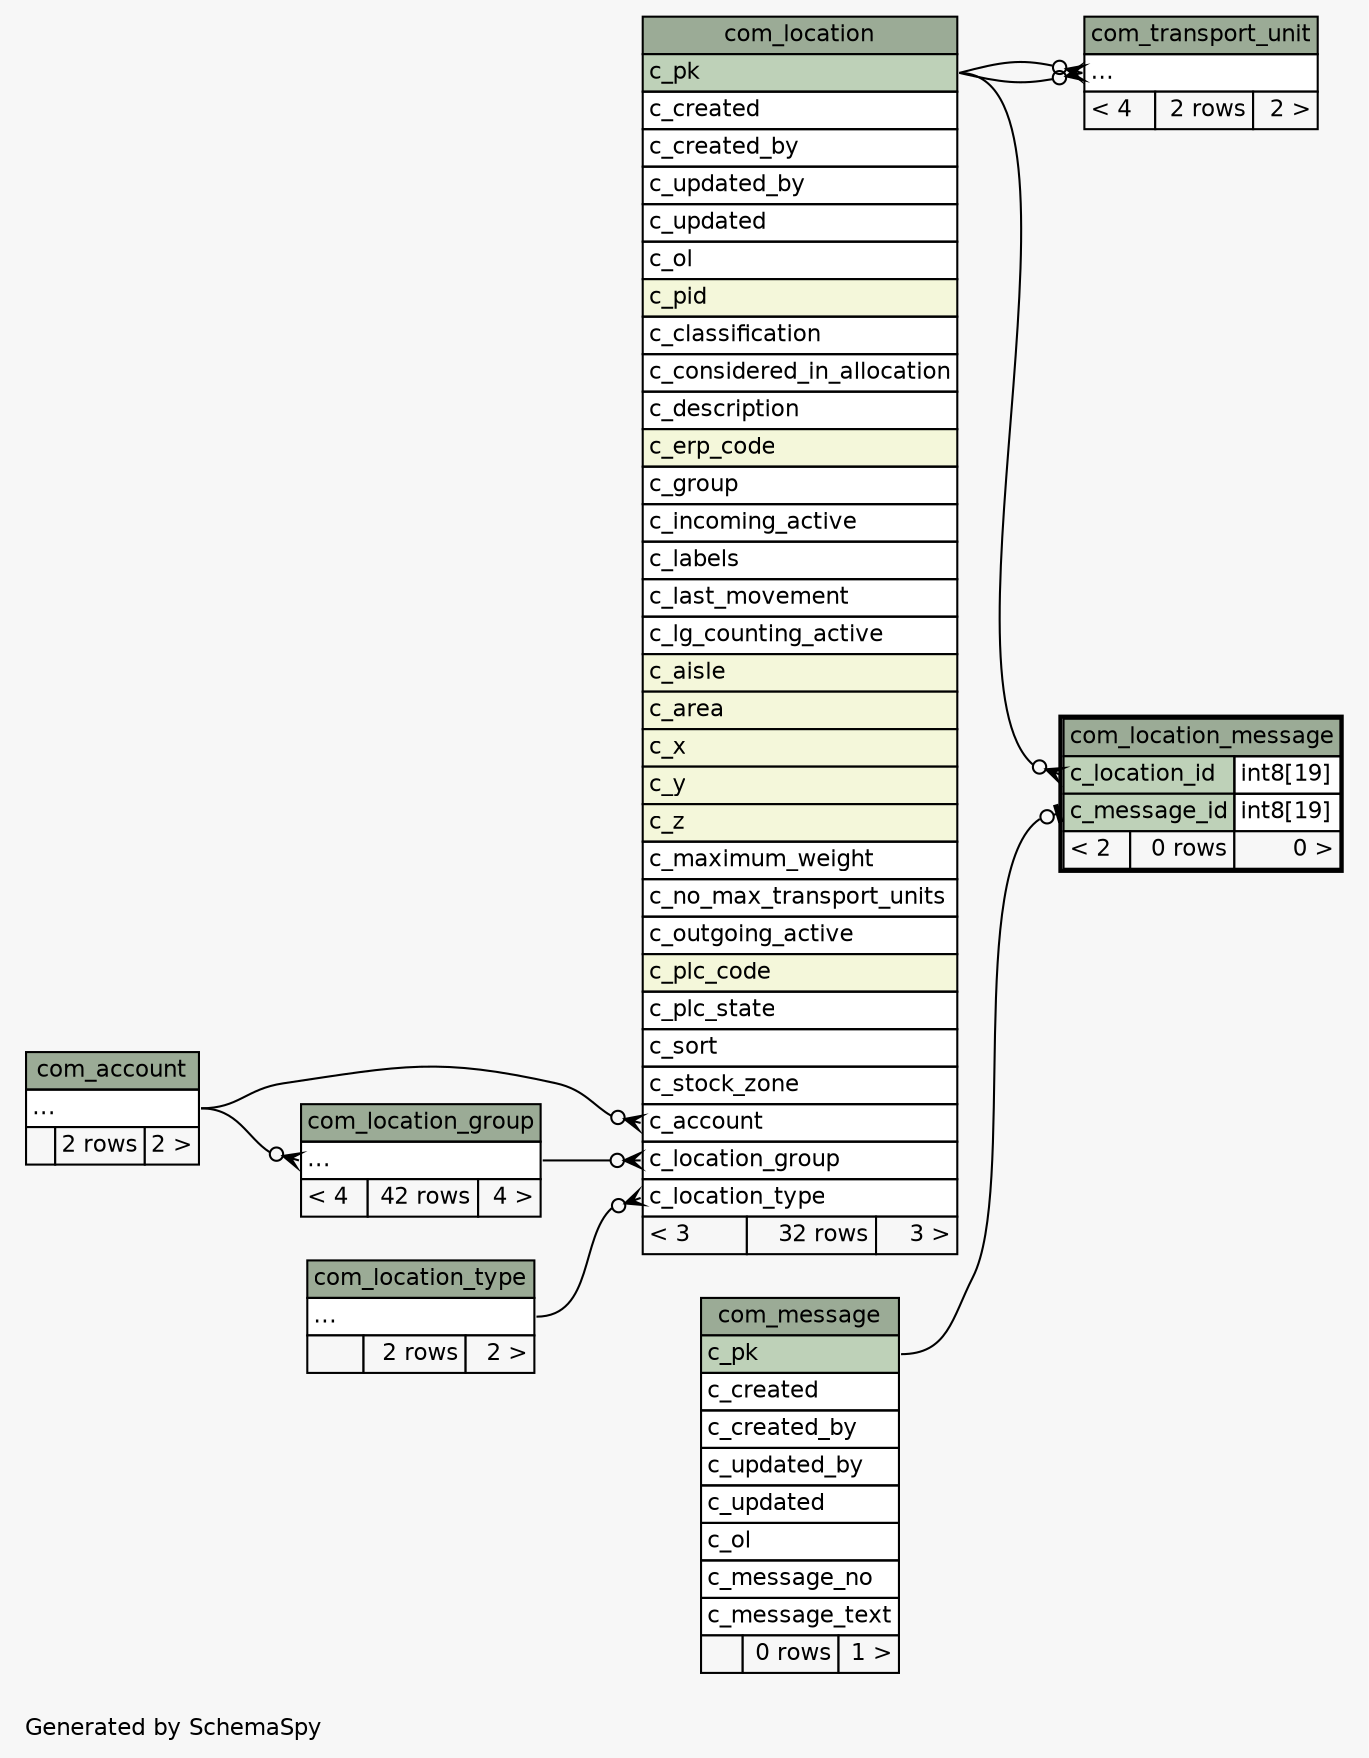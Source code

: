 // dot 2.43.0 on Linux 6.5.0-1025-azure
// SchemaSpy rev Unknown
digraph "twoDegreesRelationshipsDiagram" {
  graph [
    rankdir="RL"
    bgcolor="#f7f7f7"
    label="\nGenerated by SchemaSpy"
    labeljust="l"
    nodesep="0.18"
    ranksep="0.46"
    fontname="Helvetica"
    fontsize="11"
  ];
  node [
    fontname="Helvetica"
    fontsize="11"
    shape="plaintext"
  ];
  edge [
    arrowsize="0.8"
  ];
  "com_location":"c_account":w -> "com_account":"elipses":e [arrowhead=none dir=back arrowtail=crowodot];
  "com_location":"c_location_group":w -> "com_location_group":"elipses":e [arrowhead=none dir=back arrowtail=crowodot];
  "com_location":"c_location_type":w -> "com_location_type":"elipses":e [arrowhead=none dir=back arrowtail=crowodot];
  "com_location_group":"elipses":w -> "com_account":"elipses":e [arrowhead=none dir=back arrowtail=crowodot];
  "com_location_message":"c_location_id":w -> "com_location":"c_pk":e [arrowhead=none dir=back arrowtail=crowodot];
  "com_location_message":"c_message_id":w -> "com_message":"c_pk":e [arrowhead=none dir=back arrowtail=teeodot];
  "com_transport_unit":"elipses":w -> "com_location":"c_pk":e [arrowhead=none dir=back arrowtail=crowodot];
  "com_transport_unit":"elipses":w -> "com_location":"c_pk":e [arrowhead=none dir=back arrowtail=crowodot];
  "com_account" [
    label=<
    <TABLE BORDER="0" CELLBORDER="1" CELLSPACING="0" BGCOLOR="#ffffff">
      <TR><TD COLSPAN="3" BGCOLOR="#9bab96" ALIGN="CENTER">com_account</TD></TR>
      <TR><TD PORT="elipses" COLSPAN="3" ALIGN="LEFT">...</TD></TR>
      <TR><TD ALIGN="LEFT" BGCOLOR="#f7f7f7">  </TD><TD ALIGN="RIGHT" BGCOLOR="#f7f7f7">2 rows</TD><TD ALIGN="RIGHT" BGCOLOR="#f7f7f7">2 &gt;</TD></TR>
    </TABLE>>
    URL="com_account.html"
    tooltip="com_account"
  ];
  "com_location" [
    label=<
    <TABLE BORDER="0" CELLBORDER="1" CELLSPACING="0" BGCOLOR="#ffffff">
      <TR><TD COLSPAN="3" BGCOLOR="#9bab96" ALIGN="CENTER">com_location</TD></TR>
      <TR><TD PORT="c_pk" COLSPAN="3" BGCOLOR="#bed1b8" ALIGN="LEFT">c_pk</TD></TR>
      <TR><TD PORT="c_created" COLSPAN="3" ALIGN="LEFT">c_created</TD></TR>
      <TR><TD PORT="c_created_by" COLSPAN="3" ALIGN="LEFT">c_created_by</TD></TR>
      <TR><TD PORT="c_updated_by" COLSPAN="3" ALIGN="LEFT">c_updated_by</TD></TR>
      <TR><TD PORT="c_updated" COLSPAN="3" ALIGN="LEFT">c_updated</TD></TR>
      <TR><TD PORT="c_ol" COLSPAN="3" ALIGN="LEFT">c_ol</TD></TR>
      <TR><TD PORT="c_pid" COLSPAN="3" BGCOLOR="#f4f7da" ALIGN="LEFT">c_pid</TD></TR>
      <TR><TD PORT="c_classification" COLSPAN="3" ALIGN="LEFT">c_classification</TD></TR>
      <TR><TD PORT="c_considered_in_allocation" COLSPAN="3" ALIGN="LEFT">c_considered_in_allocation</TD></TR>
      <TR><TD PORT="c_description" COLSPAN="3" ALIGN="LEFT">c_description</TD></TR>
      <TR><TD PORT="c_erp_code" COLSPAN="3" BGCOLOR="#f4f7da" ALIGN="LEFT">c_erp_code</TD></TR>
      <TR><TD PORT="c_group" COLSPAN="3" ALIGN="LEFT">c_group</TD></TR>
      <TR><TD PORT="c_incoming_active" COLSPAN="3" ALIGN="LEFT">c_incoming_active</TD></TR>
      <TR><TD PORT="c_labels" COLSPAN="3" ALIGN="LEFT">c_labels</TD></TR>
      <TR><TD PORT="c_last_movement" COLSPAN="3" ALIGN="LEFT">c_last_movement</TD></TR>
      <TR><TD PORT="c_lg_counting_active" COLSPAN="3" ALIGN="LEFT">c_lg_counting_active</TD></TR>
      <TR><TD PORT="c_aisle" COLSPAN="3" BGCOLOR="#f4f7da" ALIGN="LEFT">c_aisle</TD></TR>
      <TR><TD PORT="c_area" COLSPAN="3" BGCOLOR="#f4f7da" ALIGN="LEFT">c_area</TD></TR>
      <TR><TD PORT="c_x" COLSPAN="3" BGCOLOR="#f4f7da" ALIGN="LEFT">c_x</TD></TR>
      <TR><TD PORT="c_y" COLSPAN="3" BGCOLOR="#f4f7da" ALIGN="LEFT">c_y</TD></TR>
      <TR><TD PORT="c_z" COLSPAN="3" BGCOLOR="#f4f7da" ALIGN="LEFT">c_z</TD></TR>
      <TR><TD PORT="c_maximum_weight" COLSPAN="3" ALIGN="LEFT">c_maximum_weight</TD></TR>
      <TR><TD PORT="c_no_max_transport_units" COLSPAN="3" ALIGN="LEFT">c_no_max_transport_units</TD></TR>
      <TR><TD PORT="c_outgoing_active" COLSPAN="3" ALIGN="LEFT">c_outgoing_active</TD></TR>
      <TR><TD PORT="c_plc_code" COLSPAN="3" BGCOLOR="#f4f7da" ALIGN="LEFT">c_plc_code</TD></TR>
      <TR><TD PORT="c_plc_state" COLSPAN="3" ALIGN="LEFT">c_plc_state</TD></TR>
      <TR><TD PORT="c_sort" COLSPAN="3" ALIGN="LEFT">c_sort</TD></TR>
      <TR><TD PORT="c_stock_zone" COLSPAN="3" ALIGN="LEFT">c_stock_zone</TD></TR>
      <TR><TD PORT="c_account" COLSPAN="3" ALIGN="LEFT">c_account</TD></TR>
      <TR><TD PORT="c_location_group" COLSPAN="3" ALIGN="LEFT">c_location_group</TD></TR>
      <TR><TD PORT="c_location_type" COLSPAN="3" ALIGN="LEFT">c_location_type</TD></TR>
      <TR><TD ALIGN="LEFT" BGCOLOR="#f7f7f7">&lt; 3</TD><TD ALIGN="RIGHT" BGCOLOR="#f7f7f7">32 rows</TD><TD ALIGN="RIGHT" BGCOLOR="#f7f7f7">3 &gt;</TD></TR>
    </TABLE>>
    URL="com_location.html"
    tooltip="com_location"
  ];
  "com_location_group" [
    label=<
    <TABLE BORDER="0" CELLBORDER="1" CELLSPACING="0" BGCOLOR="#ffffff">
      <TR><TD COLSPAN="3" BGCOLOR="#9bab96" ALIGN="CENTER">com_location_group</TD></TR>
      <TR><TD PORT="elipses" COLSPAN="3" ALIGN="LEFT">...</TD></TR>
      <TR><TD ALIGN="LEFT" BGCOLOR="#f7f7f7">&lt; 4</TD><TD ALIGN="RIGHT" BGCOLOR="#f7f7f7">42 rows</TD><TD ALIGN="RIGHT" BGCOLOR="#f7f7f7">4 &gt;</TD></TR>
    </TABLE>>
    URL="com_location_group.html"
    tooltip="com_location_group"
  ];
  "com_location_message" [
    label=<
    <TABLE BORDER="2" CELLBORDER="1" CELLSPACING="0" BGCOLOR="#ffffff">
      <TR><TD COLSPAN="3" BGCOLOR="#9bab96" ALIGN="CENTER">com_location_message</TD></TR>
      <TR><TD PORT="c_location_id" COLSPAN="2" BGCOLOR="#bed1b8" ALIGN="LEFT">c_location_id</TD><TD PORT="c_location_id.type" ALIGN="LEFT">int8[19]</TD></TR>
      <TR><TD PORT="c_message_id" COLSPAN="2" BGCOLOR="#bed1b8" ALIGN="LEFT">c_message_id</TD><TD PORT="c_message_id.type" ALIGN="LEFT">int8[19]</TD></TR>
      <TR><TD ALIGN="LEFT" BGCOLOR="#f7f7f7">&lt; 2</TD><TD ALIGN="RIGHT" BGCOLOR="#f7f7f7">0 rows</TD><TD ALIGN="RIGHT" BGCOLOR="#f7f7f7">0 &gt;</TD></TR>
    </TABLE>>
    URL="com_location_message.html"
    tooltip="com_location_message"
  ];
  "com_location_type" [
    label=<
    <TABLE BORDER="0" CELLBORDER="1" CELLSPACING="0" BGCOLOR="#ffffff">
      <TR><TD COLSPAN="3" BGCOLOR="#9bab96" ALIGN="CENTER">com_location_type</TD></TR>
      <TR><TD PORT="elipses" COLSPAN="3" ALIGN="LEFT">...</TD></TR>
      <TR><TD ALIGN="LEFT" BGCOLOR="#f7f7f7">  </TD><TD ALIGN="RIGHT" BGCOLOR="#f7f7f7">2 rows</TD><TD ALIGN="RIGHT" BGCOLOR="#f7f7f7">2 &gt;</TD></TR>
    </TABLE>>
    URL="com_location_type.html"
    tooltip="com_location_type"
  ];
  "com_message" [
    label=<
    <TABLE BORDER="0" CELLBORDER="1" CELLSPACING="0" BGCOLOR="#ffffff">
      <TR><TD COLSPAN="3" BGCOLOR="#9bab96" ALIGN="CENTER">com_message</TD></TR>
      <TR><TD PORT="c_pk" COLSPAN="3" BGCOLOR="#bed1b8" ALIGN="LEFT">c_pk</TD></TR>
      <TR><TD PORT="c_created" COLSPAN="3" ALIGN="LEFT">c_created</TD></TR>
      <TR><TD PORT="c_created_by" COLSPAN="3" ALIGN="LEFT">c_created_by</TD></TR>
      <TR><TD PORT="c_updated_by" COLSPAN="3" ALIGN="LEFT">c_updated_by</TD></TR>
      <TR><TD PORT="c_updated" COLSPAN="3" ALIGN="LEFT">c_updated</TD></TR>
      <TR><TD PORT="c_ol" COLSPAN="3" ALIGN="LEFT">c_ol</TD></TR>
      <TR><TD PORT="c_message_no" COLSPAN="3" ALIGN="LEFT">c_message_no</TD></TR>
      <TR><TD PORT="c_message_text" COLSPAN="3" ALIGN="LEFT">c_message_text</TD></TR>
      <TR><TD ALIGN="LEFT" BGCOLOR="#f7f7f7">  </TD><TD ALIGN="RIGHT" BGCOLOR="#f7f7f7">0 rows</TD><TD ALIGN="RIGHT" BGCOLOR="#f7f7f7">1 &gt;</TD></TR>
    </TABLE>>
    URL="com_message.html"
    tooltip="com_message"
  ];
  "com_transport_unit" [
    label=<
    <TABLE BORDER="0" CELLBORDER="1" CELLSPACING="0" BGCOLOR="#ffffff">
      <TR><TD COLSPAN="3" BGCOLOR="#9bab96" ALIGN="CENTER">com_transport_unit</TD></TR>
      <TR><TD PORT="elipses" COLSPAN="3" ALIGN="LEFT">...</TD></TR>
      <TR><TD ALIGN="LEFT" BGCOLOR="#f7f7f7">&lt; 4</TD><TD ALIGN="RIGHT" BGCOLOR="#f7f7f7">2 rows</TD><TD ALIGN="RIGHT" BGCOLOR="#f7f7f7">2 &gt;</TD></TR>
    </TABLE>>
    URL="com_transport_unit.html"
    tooltip="com_transport_unit"
  ];
}
